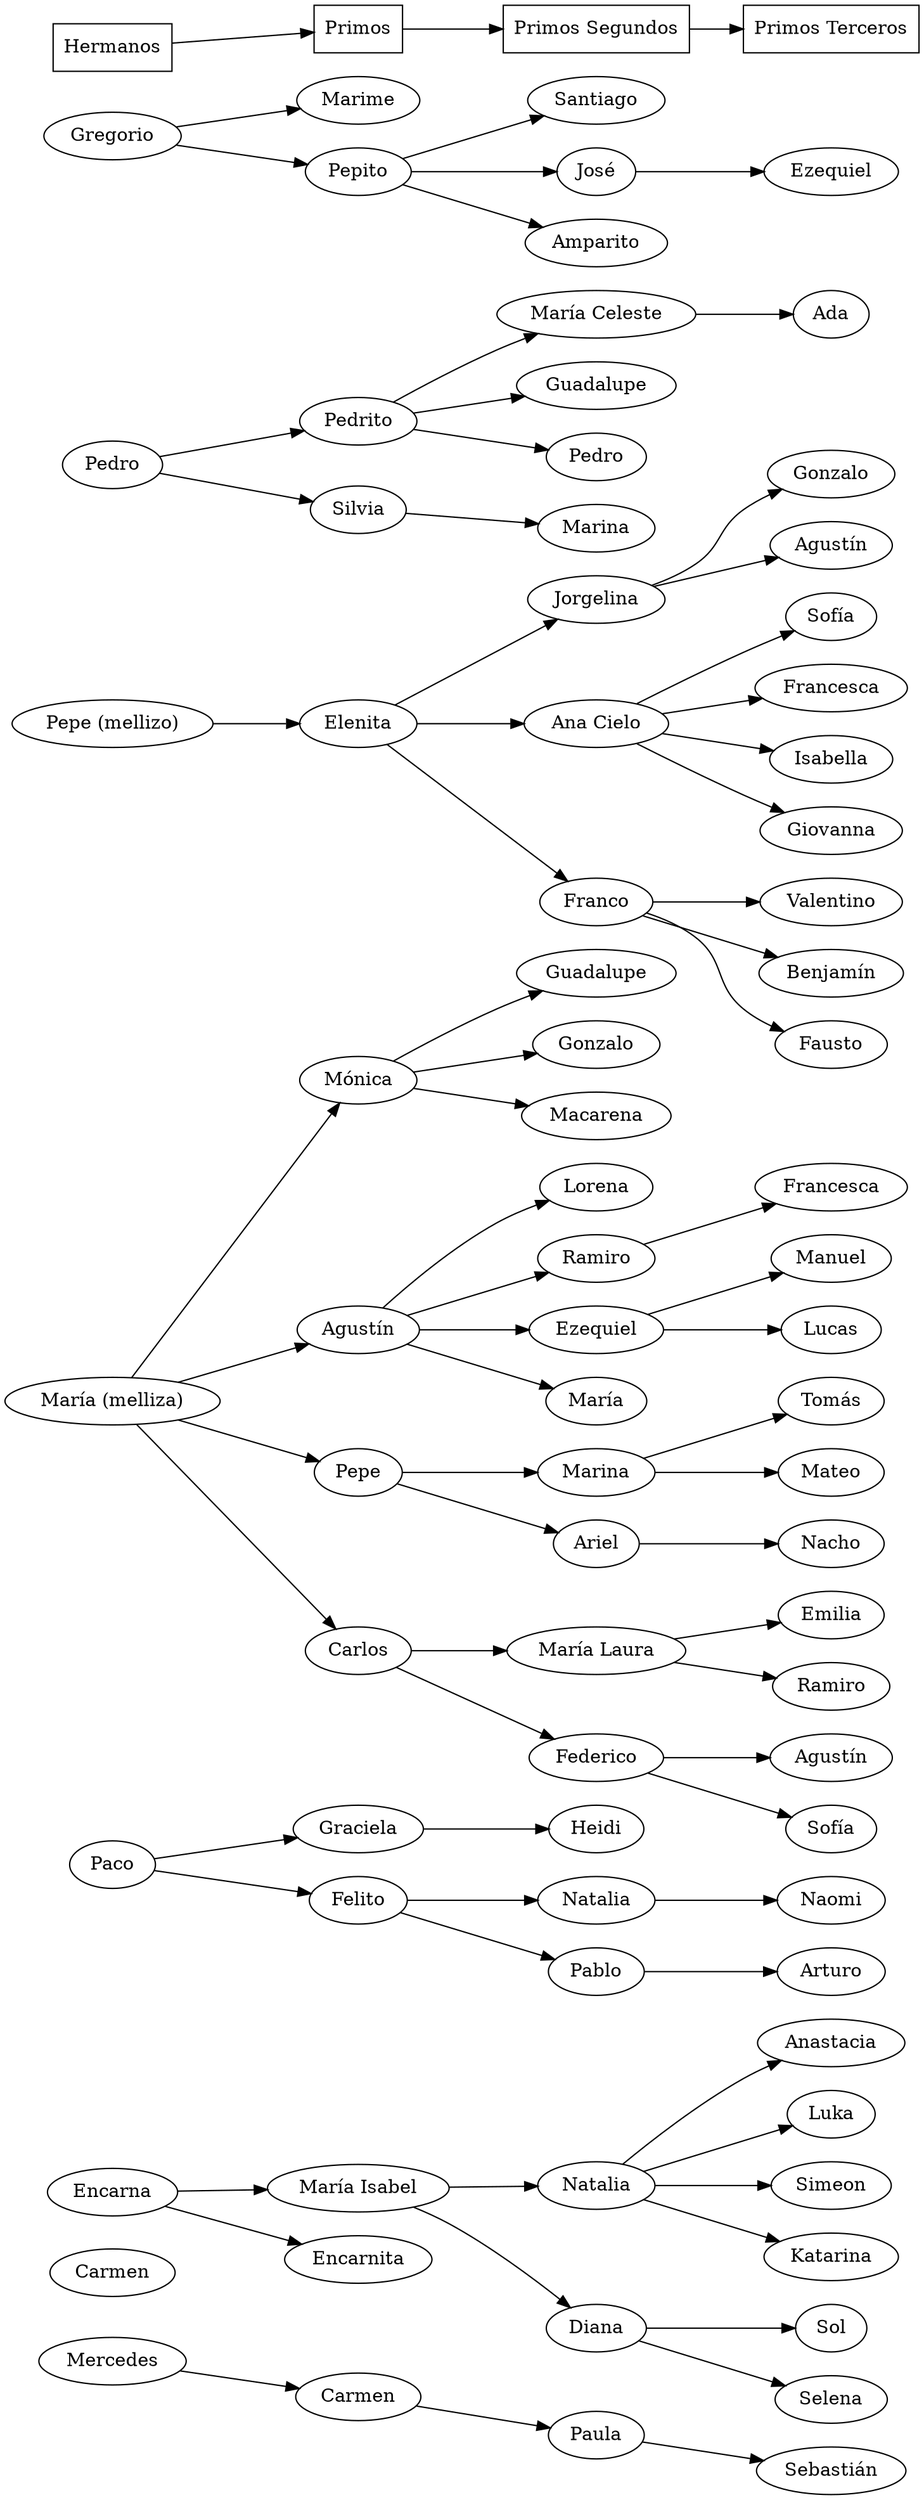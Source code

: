 digraph {
    rankdir=LR
    Hermanos [shape="box"]
    Primos [shape="box"]
    "Primos Segundos" [shape="box"]
    "Primos Terceros" [shape="box"]
    Hermanos -> Primos -> "Primos Segundos" -> "Primos Terceros"
    Gregorio
    Pedro
    pm [label="Pepe (mellizo)"]
    mari [label="María (melliza)"]
    Paco
    Encarna
    Carmen
    Mercedes

    {
        rank=same
        Hermanos -> Gregorio -> Pedro -> pm -> mari -> Paco -> Encarna -> Carmen -> Mercedes [style="invis"]
    }

    Gregorio -> Marime
    Gregorio -> Pepito
    Pedro -> Pedrito
    Pedro -> Silvia
    pm -> Elenita
    Paco -> Graciela -> Heidi
    Paco -> Felito
    Isabel [label="María Isabel"]
    Encarna -> Isabel
    Encarna -> Encarnita
    Carmen_Mercedes [label="Carmen"]
    sebas [label="Sebastián"]
    Mercedes -> Carmen_Mercedes -> Paula -> sebas
    natalia_isabel [label="Natalia"]
    Isabel -> natalia_isabel
    Isabel -> Diana
    natalia_isabel -> Anastacia
    natalia_isabel -> Luka
    natalia_isabel -> Simeon
    kiki [label="Katarina"]
    natalia_isabel -> kiki
    Diana -> Sol
    Diana -> Selena
    moni [label="Mónica"]
    agus [label="Agustín"]
    mari -> agus
    mari -> Pepe
    mari -> Carlos
    mari -> moni
    agus -> Lorena
    agus -> Ramiro -> Francesca
    agus -> Ezequiel
    Maria_Agus [label="María"]
    agus -> Maria_Agus
    moni -> Guadalupe
    moni -> Gonzalo
    moni -> Macarena
    piqui [label="María Laura"]
    Carlos -> piqui
    Carlos -> Federico
    Pepe -> Marina
    Pepe -> Ariel -> Nacho
    Ezequiel -> Manuel
    Ezequiel -> Lucas
    Felito -> Natalia -> Naomi
    Felito -> Pablo -> Arturo
    piqui -> Emilia
    Ramiro_Piqui [label="Ramiro"]
    piqui -> Ramiro_Piqui
    Agus_Fede [label="Agustín"]
    Federico -> Agus_Fede
    sofi [label="Sofía"]
    Federico -> sofi
    Tomas [label="Tomás"]
    Marina -> Tomas
    Marina -> Mateo
    Pepito -> Santiago
    Jose [label="José"]
    Pepito -> Jose
    Pepito -> Amparito
    Elenita -> Jorgelina
    AnaCielo [label="Ana Cielo"]
    Elenita -> AnaCielo
    Elenita -> Franco
    Gonzalo_Jorgelina [label="Gonzalo"]
    Agus_Jorgelina [label="Agustín"]
    Jorgelina -> Agus_Jorgelina
    Jorgelina -> Gonzalo_Jorgelina
    Sofia_AnaCielo [label="Sofía"]
    Francesca_AnaCielo [label="Francesca"]
    AnaCielo -> Sofia_AnaCielo
    AnaCielo -> Francesca_AnaCielo
    AnaCielo -> Isabella
    AnaCielo -> Giovanna
    Franco -> Valentino
    Benja [label="Benjamín"]
    Franco -> Benja
    Franco -> Fausto
    macel [label="María Celeste"]
    guada_pedrito [label="Guadalupe"]
    pedro_pedrito [label="Pedro"]
    Pedrito -> macel
    Pedrito -> guada_pedrito
    Pedrito -> pedro_pedrito
    marina_silvia [label="Marina"]
    Silvia -> marina_silvia
    macel -> Ada
    eze_jose [label="Ezequiel"]
    Jose -> eze_jose
}
